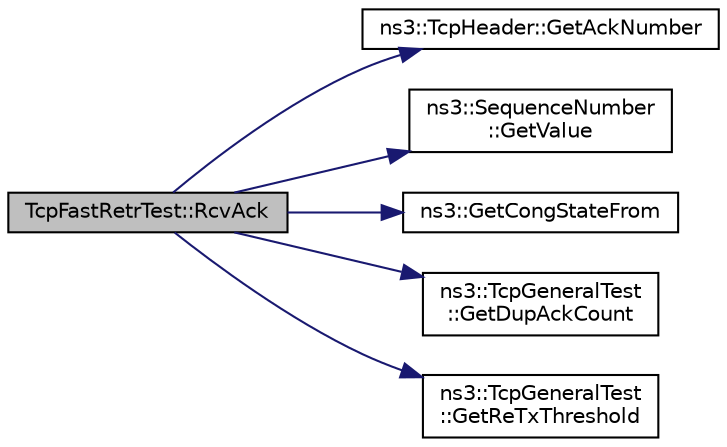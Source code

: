 digraph "TcpFastRetrTest::RcvAck"
{
  edge [fontname="Helvetica",fontsize="10",labelfontname="Helvetica",labelfontsize="10"];
  node [fontname="Helvetica",fontsize="10",shape=record];
  rankdir="LR";
  Node1 [label="TcpFastRetrTest::RcvAck",height=0.2,width=0.4,color="black", fillcolor="grey75", style="filled", fontcolor="black"];
  Node1 -> Node2 [color="midnightblue",fontsize="10",style="solid"];
  Node2 [label="ns3::TcpHeader::GetAckNumber",height=0.2,width=0.4,color="black", fillcolor="white", style="filled",URL="$d0/d46/classns3_1_1TcpHeader.html#a76e832a86b88ffd2f23c2e246b8fa0f3",tooltip="Get the ACK number. "];
  Node1 -> Node3 [color="midnightblue",fontsize="10",style="solid"];
  Node3 [label="ns3::SequenceNumber\l::GetValue",height=0.2,width=0.4,color="black", fillcolor="white", style="filled",URL="$de/ddb/classns3_1_1SequenceNumber.html#ad1dc215eb95f5371596af8ec914d3e72",tooltip="Extracts the numeric value of the sequence number. "];
  Node1 -> Node4 [color="midnightblue",fontsize="10",style="solid"];
  Node4 [label="ns3::GetCongStateFrom",height=0.2,width=0.4,color="black", fillcolor="white", style="filled",URL="$d3/d39/group__internet-test.html#ga754ba534fba0aeb1e923326d7c49a7d3",tooltip="Convenience function to retrieve the ACK state from a TCB. "];
  Node1 -> Node5 [color="midnightblue",fontsize="10",style="solid"];
  Node5 [label="ns3::TcpGeneralTest\l::GetDupAckCount",height=0.2,width=0.4,color="black", fillcolor="white", style="filled",URL="$d2/dfd/classns3_1_1TcpGeneralTest.html#a611c694a4584d9cb3bea28fb0eafa8de",tooltip="Get the number of dupack received. "];
  Node1 -> Node6 [color="midnightblue",fontsize="10",style="solid"];
  Node6 [label="ns3::TcpGeneralTest\l::GetReTxThreshold",height=0.2,width=0.4,color="black", fillcolor="white", style="filled",URL="$d2/dfd/classns3_1_1TcpGeneralTest.html#a57c1da0bac0011d7984e90648a501633",tooltip="Get the retransmission threshold. "];
}
